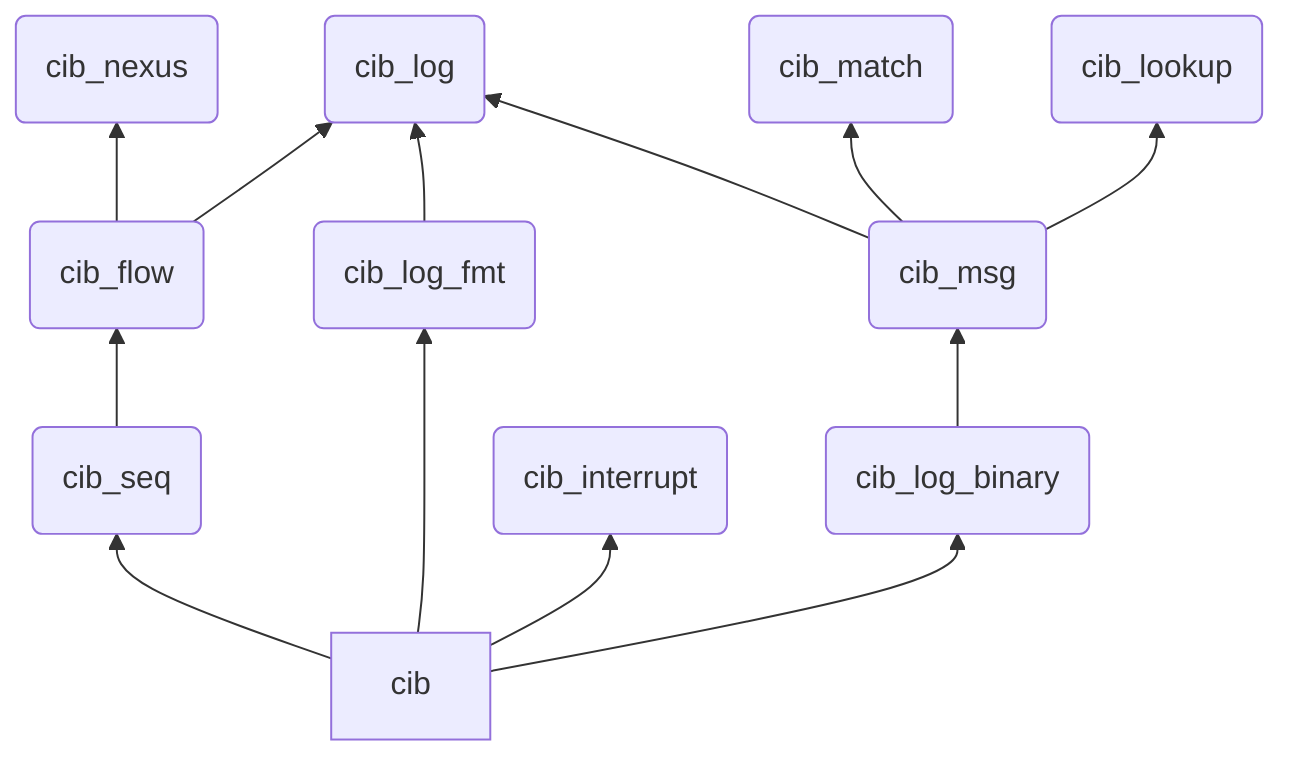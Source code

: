 flowchart BT
  nexus(cib_nexus)
  log(cib_log)
  match(cib_match)
  lookup(cib_lookup)

  flow(cib_flow) --> nexus
  flow --> log

  log_fmt(cib_log_fmt) --> log
  msg(cib_msg) --> log & match
  msg --> lookup

  log_binary(cib_log_binary) --> msg
  seq(cib_seq) --> flow

  interrupt(cib_interrupt)
  cib --> seq & log_fmt & log_binary & interrupt